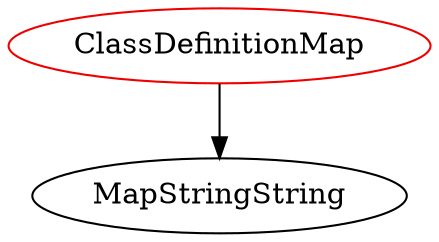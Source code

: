 digraph classdefinitionmap{
ClassDefinitionMap -> MapStringString;
ClassDefinitionMap	[shape=oval, color=red2, label="ClassDefinitionMap"];
}
